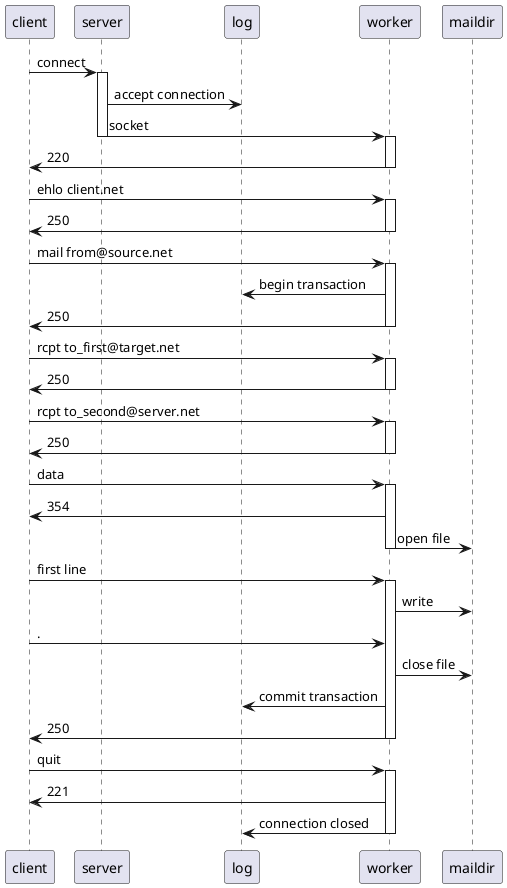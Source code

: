 @startuml

client -> server : connect
activate server
server -> log : accept connection
server -> worker : socket
deactivate server
activate worker
client <- worker : 220
deactivate worker

client -> worker : ehlo client.net
activate worker
client <- worker : 250
deactivate worker

client -> worker : mail from@source.net
activate worker
worker -> log : begin transaction
client <- worker : 250
deactivate worker

client -> worker : rcpt to_first@target.net
activate worker
client <- worker : 250
deactivate worker

client -> worker : rcpt to_second@server.net
activate worker
client <- worker : 250
deactivate worker

client -> worker : data
activate worker
client <- worker : 354
worker -> maildir : open file
deactivate worker

client -> worker : first line
activate worker
worker -> maildir : write
client -> worker : .
worker -> maildir : close file
worker -> log : commit transaction
client <- worker : 250
deactivate worker

client -> worker : quit
activate worker
client <- worker : 221
worker -> log : connection closed
deactivate worker

@enduml
